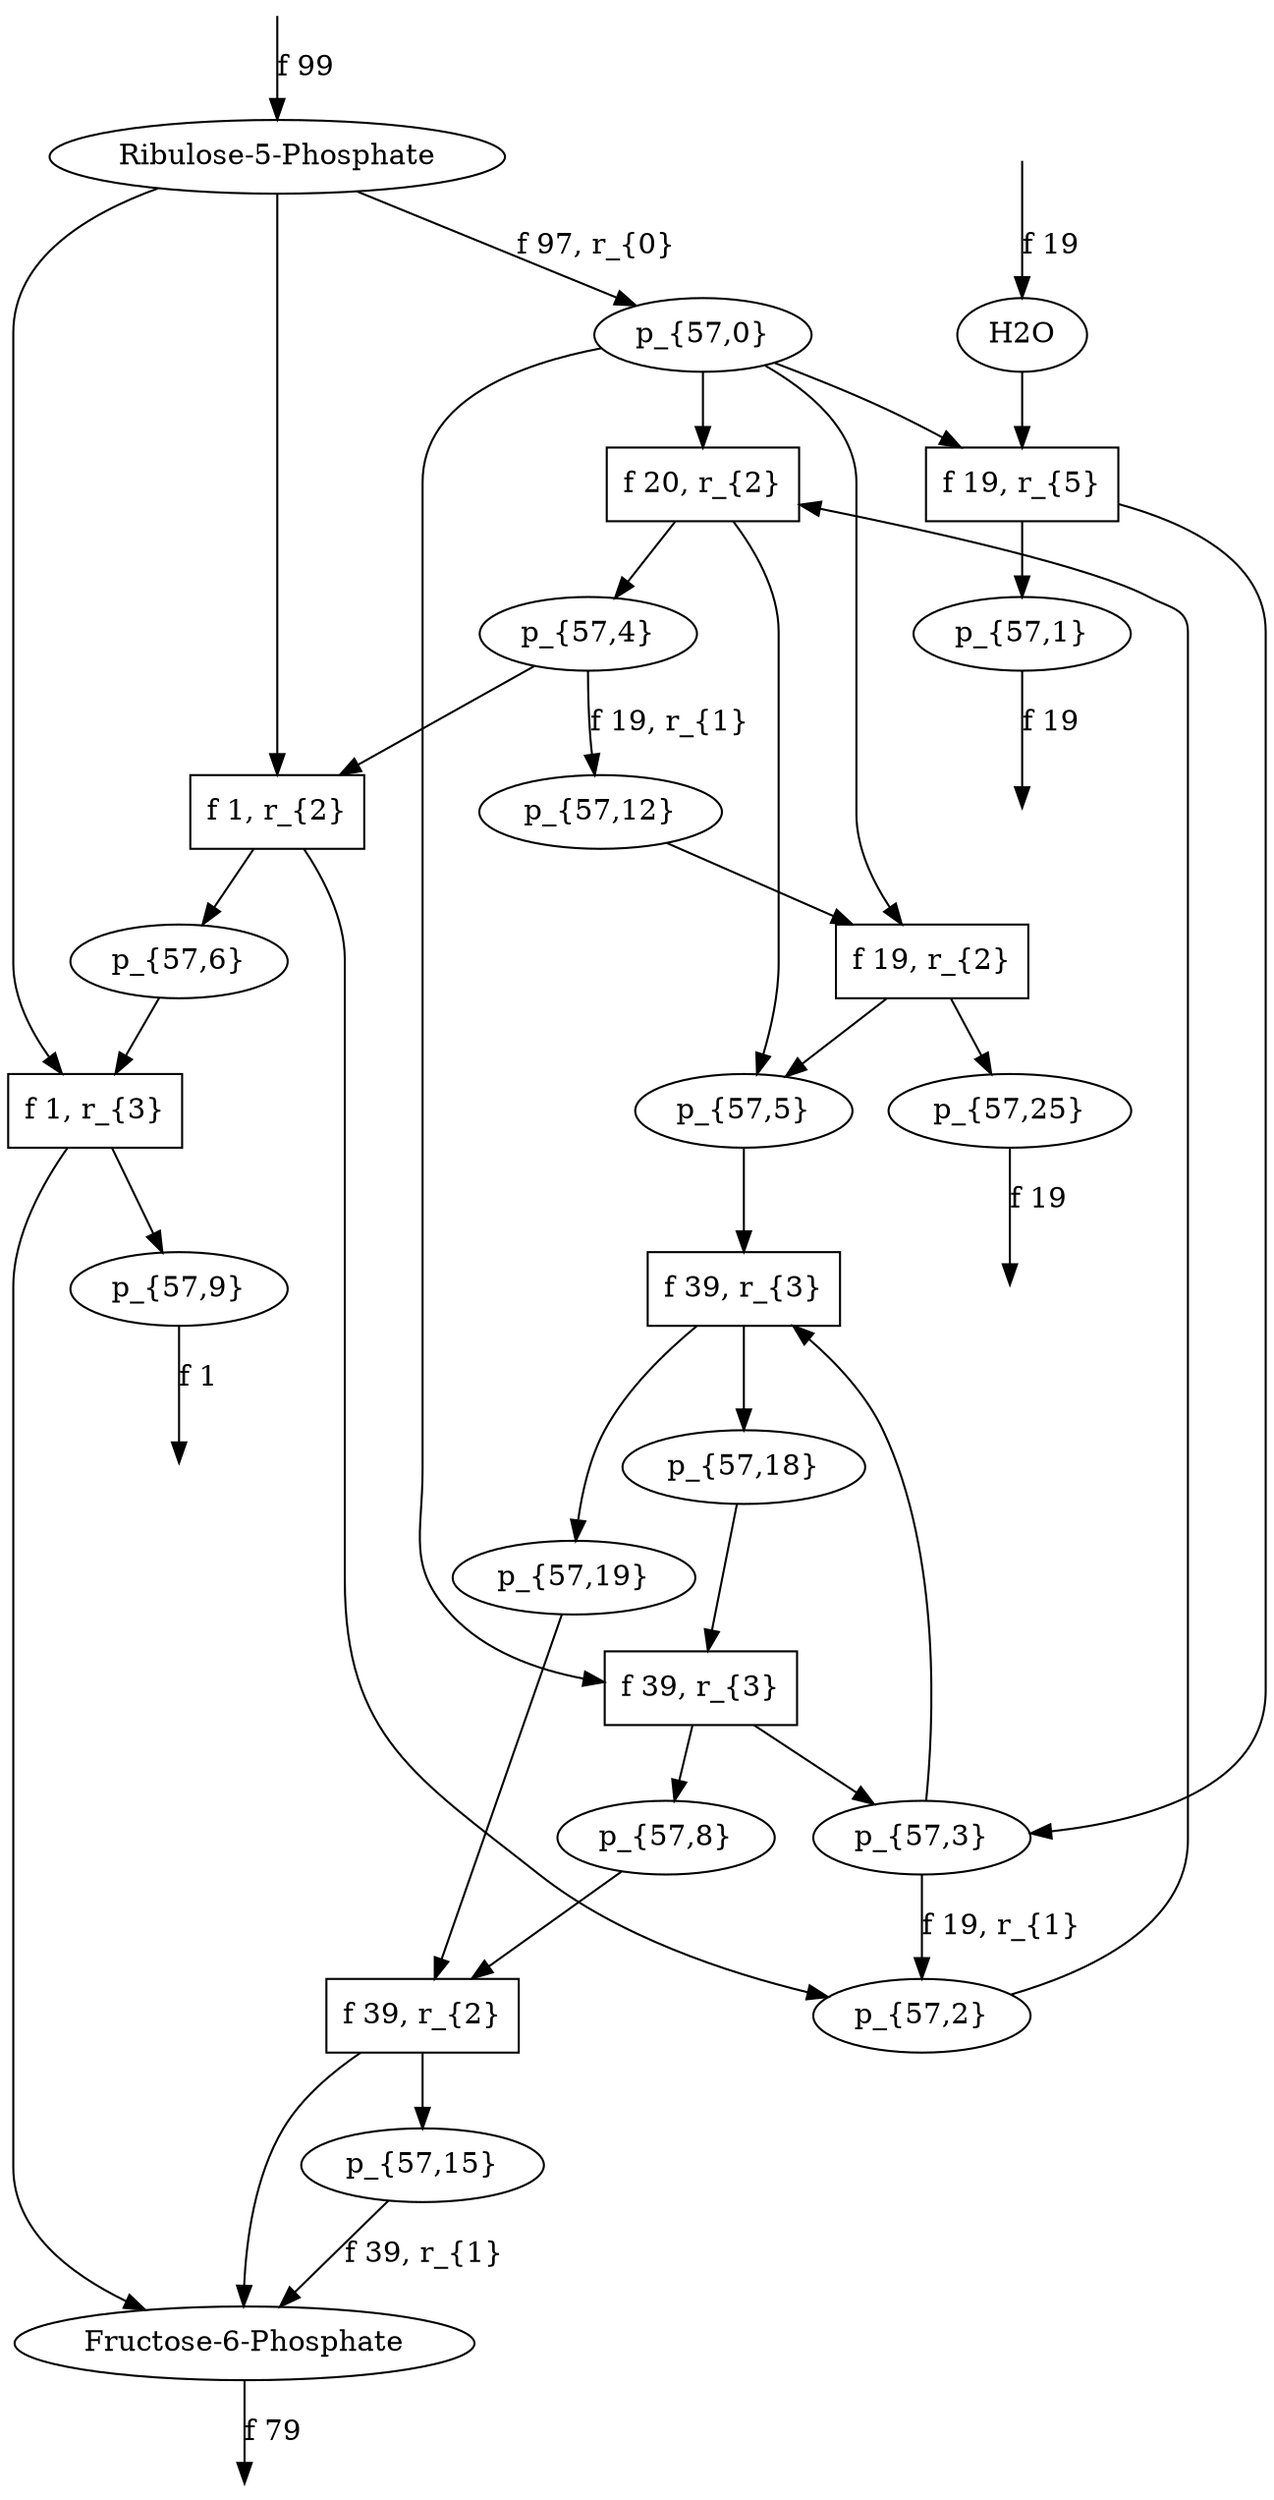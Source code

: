 digraph g {
// id = 0, graphName = Ribulose-5-Phosphate
"0-0" [ shape=ellipse label="Ribulose-5-Phosphate" image="out/004_g_0_11311100.svg" ];
// id = 1, graphName = H2O
"1-0" [ shape=ellipse label="H2O" image="out/052_g_1_11311100.svg" ];
// id = 2, graphName = p_{57,0}
"2-0" [ shape=ellipse label="p_{57,0}" image="out/096_g_3651_11311100.svg" ];
// id = 4, graphName = p_{57,1}
"4-0" [ shape=ellipse label="p_{57,1}" image="out/098_g_3653_11311100.svg" ];
// id = 5, graphName = p_{57,2}
"5-0" [ shape=ellipse label="p_{57,2}" image="out/100_g_3654_11311100.svg" ];
// id = 7, graphName = p_{57,3}
"7-0" [ shape=ellipse label="p_{57,3}" image="out/102_g_3657_11311100.svg" ];
// id = 10, graphName = p_{57,4}
"10-0" [ shape=ellipse label="p_{57,4}" image="out/104_g_3660_11311100.svg" ];
// id = 11, graphName = p_{57,5}
"11-0" [ shape=ellipse label="p_{57,5}" image="out/106_g_3661_11311100.svg" ];
// id = 13, graphName = p_{57,6}
"13-0" [ shape=ellipse label="p_{57,6}" image="out/108_g_3665_11311100.svg" ];
// id = 15, graphName = p_{57,7}
// id = 16, graphName = p_{57,8}
"16-0" [ shape=ellipse label="p_{57,8}" image="out/110_g_3669_11311100.svg" ];
// id = 18, graphName = p_{57,9}
"18-0" [ shape=ellipse label="p_{57,9}" image="out/112_g_3673_11311100.svg" ];
// id = 21, graphName = p_{57,10}
// id = 24, graphName = p_{57,11}
// id = 27, graphName = p_{57,12}
"27-0" [ shape=ellipse label="p_{57,12}" image="out/114_g_3687_11311100.svg" ];
// id = 29, graphName = p_{57,13}
// id = 31, graphName = p_{57,14}
// id = 33, graphName = p_{57,15}
"33-0" [ shape=ellipse label="p_{57,15}" image="out/116_g_3696_11311100.svg" ];
// id = 42, graphName = p_{57,16}
// id = 44, graphName = p_{57,17}
// id = 57, graphName = p_{57,18}
"57-0" [ shape=ellipse label="p_{57,18}" image="out/118_g_3767_11311100.svg" ];
// id = 58, graphName = p_{57,19}
"58-0" [ shape=ellipse label="p_{57,19}" image="out/120_g_3768_11311100.svg" ];
// id = 63, graphName = p_{57,20}
// id = 68, graphName = Fructose-6-Phosphate
"68-0" [ shape=ellipse label="Fructose-6-Phosphate" image="out/012_g_2_11311100.svg" ];
// id = 89, graphName = p_{57,21}
// id = 91, graphName = p_{57,22}
// id = 94, graphName = p_{57,23}
// id = 96, graphName = p_{57,24}
// id = 103, graphName = p_{57,25}
"103-0" [ shape=ellipse label="p_{57,25}" image="out/122_g_3994_11311100.svg" ];
// id = 12{ 'p_{57,0}' 'p_{57,2}' }, 'Transketolase', { 'p_{57,4}' 'p_{57,5}' }
"12-0" [ shape=box label="f 20, r_{2}" ];
// id = 20{ 'H2O' 'p_{57,0}' }, 'Phophohydrolase', { 'p_{57,1}' 'p_{57,3}' }
"20-0" [ shape=box label="f 19, r_{5}" ];
// id = 40{ 'Ribulose-5-Phosphate' 'p_{57,4}' }, 'Transketolase', { 'p_{57,2}' 'p_{57,6}' }
"40-0" [ shape=box label="f 1, r_{2}" ];
// id = 59{ 'p_{57,3}' 'p_{57,5}' }, 'Transaldolase', { 'p_{57,18}' 'p_{57,19}' }
"59-0" [ shape=box label="f 39, r_{3}" ];
// id = 75{ 'Ribulose-5-Phosphate' 'p_{57,6}' }, 'Transaldolase', { 'Fructose-6-Phosphate' 'p_{57,9}' }
"75-0" [ shape=box label="f 1, r_{3}" ];
// id = 106{ 'p_{57,0}' 'p_{57,12}' }, 'Transketolase', { 'p_{57,5}' 'p_{57,25}' }
"106-0" [ shape=box label="f 19, r_{2}" ];
// id = 154{ 'p_{57,8}' 'p_{57,19}' }, 'Transketolase', { 'Fructose-6-Phosphate' 'p_{57,15}' }
"154-0" [ shape=box label="f 39, r_{2}" ];
// id = 183{ 'p_{57,0}' 'p_{57,18}' }, 'Transaldolase', { 'p_{57,3}' 'p_{57,8}' }
"183-0" [ shape=box label="f 39, r_{3}" ];
// id = 3{ 'Ribulose-5-Phosphate' }, 'Aldose-Ketose <-', { 'p_{57,0}' }
"0-0" -> "2-0" [ label="f 97, r_{0}" ];
// id = 6{ 'Ribulose-5-Phosphate' 'H2O' }, 'Phophohydrolase', { 'p_{57,1}' 'p_{57,2}' }
// id = 8{ 'p_{57,2}' }, 'Aldose-Ketose <-', { 'p_{57,3}' }
// id = 9{ 'p_{57,0}' }, 'Aldose-Ketose ->', { 'Ribulose-5-Phosphate' }
// id = 12{ 'p_{57,0}' 'p_{57,2}' }, 'Transketolase', { 'p_{57,4}' 'p_{57,5}' }
"2-0" -> "12-0" [ ];
"5-0" -> "12-0" [ ];
"12-0" -> "10-0" [ ];
"12-0" -> "11-0" [ ];
// id = 14{ 'Ribulose-5-Phosphate' 'p_{57,0}' }, 'Transketolase', { 'p_{57,5}' 'p_{57,6}' }
// id = 17{ 'p_{57,0}' 'p_{57,2}' }, 'Transaldolase', { 'p_{57,7}' 'p_{57,8}' }
// id = 19{ 'Ribulose-5-Phosphate' 'p_{57,0}' }, 'Transaldolase', { 'p_{57,8}' 'p_{57,9}' }
// id = 20{ 'H2O' 'p_{57,0}' }, 'Phophohydrolase', { 'p_{57,1}' 'p_{57,3}' }
"1-0" -> "20-0" [ ];
"2-0" -> "20-0" [ ];
"20-0" -> "4-0" [ ];
"20-0" -> "7-0" [ ];
// id = 22{ 'p_{57,5}' }, 'Aldose-Ketose <-', { 'p_{57,10}' }
// id = 23{ 'p_{57,7}' }, 'Aldose-Ketose <-', { 'p_{57,7}' }
// id = 25{ 'p_{57,8}' }, 'Aldose-Ketose <-', { 'p_{57,11}' }
// id = 26{ 'p_{57,3}' }, 'Aldose-Ketose ->', { 'p_{57,2}' }
"7-0" -> "5-0" [ label="f 19, r_{1}" ];
// id = 28{ 'p_{57,4}' }, 'Aldose-Ketose ->', { 'p_{57,12}' }
"10-0" -> "27-0" [ label="f 19, r_{1}" ];
// id = 30{ 'p_{57,6}' }, 'Aldose-Ketose ->', { 'p_{57,13}' }
// id = 32{ 'p_{57,3}' 'p_{57,5}' }, 'Transketolase', { 'p_{57,0}' 'p_{57,14}' }
// id = 34{ 'p_{57,3}' 'p_{57,8}' }, 'Transketolase', { 'p_{57,14}' 'p_{57,15}' }
// id = 35{ 'p_{57,2}' 'p_{57,3}' }, 'Transketolase', { 'p_{57,4}' 'p_{57,14}' }
// id = 36{ 'Ribulose-5-Phosphate' 'p_{57,3}' }, 'Transketolase', { 'p_{57,6}' 'p_{57,14}' }
// id = 37{ 'p_{57,4}' 'p_{57,5}' }, 'Transketolase', { 'p_{57,0}' 'p_{57,2}' }
// id = 38{ 'p_{57,4}' 'p_{57,8}' }, 'Transketolase', { 'p_{57,2}' 'p_{57,15}' }
// id = 39{ 'p_{57,2}' 'p_{57,4}' }, 'Transketolase', { 'p_{57,2}' 'p_{57,4}' }
// id = 40{ 'Ribulose-5-Phosphate' 'p_{57,4}' }, 'Transketolase', { 'p_{57,2}' 'p_{57,6}' }
"0-0" -> "40-0" [ ];
"10-0" -> "40-0" [ ];
"40-0" -> "5-0" [ ];
"40-0" -> "13-0" [ ];
// id = 41{ 'p_{57,5}' 'p_{57,6}' }, 'Transketolase', { 'Ribulose-5-Phosphate' 'p_{57,0}' }
// id = 43{ 'p_{57,5}' 'p_{57,7}' }, 'Transketolase', { 'p_{57,0}' 'p_{57,16}' }
// id = 45{ 'p_{57,5}' 'p_{57,9}' }, 'Transketolase', { 'p_{57,0}' 'p_{57,17}' }
// id = 46{ 'p_{57,0}' 'p_{57,5}' }, 'Transketolase', { 'p_{57,0}' 'p_{57,5}' }
// id = 47{ 'p_{57,6}' 'p_{57,8}' }, 'Transketolase', { 'Ribulose-5-Phosphate' 'p_{57,15}' }
// id = 48{ 'p_{57,2}' 'p_{57,6}' }, 'Transketolase', { 'Ribulose-5-Phosphate' 'p_{57,4}' }
// id = 49{ 'Ribulose-5-Phosphate' 'p_{57,6}' }, 'Transketolase', { 'Ribulose-5-Phosphate' 'p_{57,6}' }
// id = 50{ 'p_{57,7}' 'p_{57,8}' }, 'Transketolase', { 'p_{57,15}' 'p_{57,16}' }
// id = 51{ 'p_{57,2}' 'p_{57,7}' }, 'Transketolase', { 'p_{57,4}' 'p_{57,16}' }
// id = 52{ 'Ribulose-5-Phosphate' 'p_{57,7}' }, 'Transketolase', { 'p_{57,6}' 'p_{57,16}' }
// id = 53{ 'p_{57,8}' 'p_{57,9}' }, 'Transketolase', { 'p_{57,15}' 'p_{57,17}' }
// id = 54{ 'p_{57,0}' 'p_{57,8}' }, 'Transketolase', { 'p_{57,5}' 'p_{57,15}' }
// id = 55{ 'p_{57,2}' 'p_{57,9}' }, 'Transketolase', { 'p_{57,4}' 'p_{57,17}' }
// id = 56{ 'Ribulose-5-Phosphate' 'p_{57,9}' }, 'Transketolase', { 'p_{57,6}' 'p_{57,17}' }
// id = 59{ 'p_{57,3}' 'p_{57,5}' }, 'Transaldolase', { 'p_{57,18}' 'p_{57,19}' }
"7-0" -> "59-0" [ ];
"11-0" -> "59-0" [ ];
"59-0" -> "57-0" [ ];
"59-0" -> "58-0" [ ];
// id = 60{ 'p_{57,3}' 'p_{57,8}' }, 'Transaldolase', { 'p_{57,0}' 'p_{57,18}' }
// id = 61{ 'p_{57,2}' 'p_{57,3}' }, 'Transaldolase', { 'p_{57,7}' 'p_{57,18}' }
// id = 62{ 'Ribulose-5-Phosphate' 'p_{57,3}' }, 'Transaldolase', { 'p_{57,9}' 'p_{57,18}' }
// id = 64{ 'p_{57,4}' 'p_{57,5}' }, 'Transaldolase', { 'p_{57,19}' 'p_{57,20}' }
// id = 65{ 'p_{57,4}' 'p_{57,8}' }, 'Transaldolase', { 'p_{57,0}' 'p_{57,20}' }
// id = 66{ 'p_{57,2}' 'p_{57,4}' }, 'Transaldolase', { 'p_{57,7}' 'p_{57,20}' }
// id = 67{ 'Ribulose-5-Phosphate' 'p_{57,4}' }, 'Transaldolase', { 'p_{57,9}' 'p_{57,20}' }
// id = 69{ 'p_{57,5}' 'p_{57,6}' }, 'Transaldolase', { 'Fructose-6-Phosphate' 'p_{57,19}' }
// id = 70{ 'p_{57,5}' 'p_{57,7}' }, 'Transaldolase', { 'p_{57,2}' 'p_{57,19}' }
// id = 71{ 'p_{57,5}' 'p_{57,9}' }, 'Transaldolase', { 'Ribulose-5-Phosphate' 'p_{57,19}' }
// id = 72{ 'p_{57,0}' 'p_{57,5}' }, 'Transaldolase', { 'p_{57,8}' 'p_{57,19}' }
// id = 73{ 'p_{57,6}' 'p_{57,8}' }, 'Transaldolase', { 'Fructose-6-Phosphate' 'p_{57,0}' }
// id = 74{ 'p_{57,2}' 'p_{57,6}' }, 'Transaldolase', { 'Fructose-6-Phosphate' 'p_{57,7}' }
// id = 75{ 'Ribulose-5-Phosphate' 'p_{57,6}' }, 'Transaldolase', { 'Fructose-6-Phosphate' 'p_{57,9}' }
"0-0" -> "75-0" [ ];
"13-0" -> "75-0" [ ];
"75-0" -> "18-0" [ ];
"75-0" -> "68-0" [ ];
// id = 76{ 'p_{57,7}' 'p_{57,8}' }, 'Transaldolase', { 'p_{57,0}' 'p_{57,2}' }
// id = 77{ 'p_{57,2}' 'p_{57,7}' }, 'Transaldolase', { 'p_{57,2}' 'p_{57,7}' }
// id = 78{ 'Ribulose-5-Phosphate' 'p_{57,7}' }, 'Transaldolase', { 'p_{57,2}' 'p_{57,9}' }
// id = 79{ 'p_{57,8}' 'p_{57,9}' }, 'Transaldolase', { 'Ribulose-5-Phosphate' 'p_{57,0}' }
// id = 80{ 'p_{57,0}' 'p_{57,8}' }, 'Transaldolase', { 'p_{57,0}' 'p_{57,8}' }
// id = 81{ 'p_{57,2}' 'p_{57,9}' }, 'Transaldolase', { 'Ribulose-5-Phosphate' 'p_{57,7}' }
// id = 82{ 'Ribulose-5-Phosphate' 'p_{57,9}' }, 'Transaldolase', { 'Ribulose-5-Phosphate' 'p_{57,9}' }
// id = 83{ 'H2O' 'p_{57,5}' }, 'Phophohydrolase', { 'p_{57,1}' 'p_{57,14}' }
// id = 84{ 'H2O' 'p_{57,6}' }, 'Phophohydrolase', { 'p_{57,1}' 'p_{57,4}' }
// id = 85{ 'H2O' 'p_{57,8}' }, 'Phophohydrolase', { 'p_{57,1}' 'p_{57,18}' }
// id = 86{ 'H2O' 'p_{57,9}' }, 'Phophohydrolase', { 'p_{57,1}' 'p_{57,7}' }
// id = 87{ 'p_{57,12}' }, 'Aldose-Ketose <-', { 'p_{57,4}' }
// id = 88{ 'p_{57,13}' }, 'Aldose-Ketose <-', { 'p_{57,6}' }
// id = 90{ 'p_{57,14}' }, 'Aldose-Ketose <-', { 'p_{57,21}' }
// id = 92{ 'p_{57,16}' }, 'Aldose-Ketose <-', { 'p_{57,22}' }
// id = 93{ 'p_{57,17}' }, 'Aldose-Ketose <-', { 'p_{57,19}' }
// id = 95{ 'p_{57,18}' }, 'Aldose-Ketose <-', { 'p_{57,23}' }
// id = 97{ 'p_{57,20}' }, 'Aldose-Ketose <-', { 'p_{57,24}' }
// id = 98{ 'Fructose-6-Phosphate' }, 'Aldose-Ketose <-', { 'p_{57,15}' }
// id = 99{ 'p_{57,10}' }, 'Aldose-Ketose ->', { 'p_{57,5}' }
// id = 100{ 'p_{57,11}' }, 'Aldose-Ketose ->', { 'p_{57,8}' }
// id = 101{ 'p_{57,15}' }, 'Aldose-Ketose ->', { 'Fructose-6-Phosphate' }
"33-0" -> "68-0" [ label="f 39, r_{1}" ];
// id = 102{ 'p_{57,19}' }, 'Aldose-Ketose ->', { 'p_{57,17}' }
// id = 104{ 'p_{57,12}' 'p_{57,15}' }, 'Transketolase', { 'p_{57,8}' 'p_{57,25}' }
// id = 105{ 'p_{57,12}' 'p_{57,19}' }, 'Transketolase', { 'Fructose-6-Phosphate' 'p_{57,25}' }
// id = 106{ 'p_{57,0}' 'p_{57,12}' }, 'Transketolase', { 'p_{57,5}' 'p_{57,25}' }
"2-0" -> "106-0" [ ];
"27-0" -> "106-0" [ ];
"106-0" -> "11-0" [ ];
"106-0" -> "103-0" [ ];
// id = 107{ 'p_{57,3}' 'p_{57,12}' }, 'Transketolase', { 'p_{57,14}' 'p_{57,25}' }
// id = 108{ 'p_{57,4}' 'p_{57,12}' }, 'Transketolase', { 'p_{57,2}' 'p_{57,25}' }
// id = 109{ 'p_{57,6}' 'p_{57,12}' }, 'Transketolase', { 'Ribulose-5-Phosphate' 'p_{57,25}' }
// id = 110{ 'p_{57,7}' 'p_{57,12}' }, 'Transketolase', { 'p_{57,16}' 'p_{57,25}' }
// id = 111{ 'p_{57,9}' 'p_{57,12}' }, 'Transketolase', { 'p_{57,17}' 'p_{57,25}' }
// id = 112{ 'p_{57,14}' 'p_{57,15}' }, 'Transketolase', { 'p_{57,3}' 'p_{57,8}' }
// id = 113{ 'p_{57,14}' 'p_{57,19}' }, 'Transketolase', { 'Fructose-6-Phosphate' 'p_{57,3}' }
// id = 114{ 'p_{57,0}' 'p_{57,14}' }, 'Transketolase', { 'p_{57,3}' 'p_{57,5}' }
// id = 115{ 'p_{57,3}' 'p_{57,14}' }, 'Transketolase', { 'p_{57,3}' 'p_{57,14}' }
// id = 116{ 'p_{57,4}' 'p_{57,14}' }, 'Transketolase', { 'p_{57,2}' 'p_{57,3}' }
// id = 117{ 'p_{57,6}' 'p_{57,14}' }, 'Transketolase', { 'Ribulose-5-Phosphate' 'p_{57,3}' }
// id = 118{ 'p_{57,7}' 'p_{57,14}' }, 'Transketolase', { 'p_{57,3}' 'p_{57,16}' }
// id = 119{ 'p_{57,9}' 'p_{57,14}' }, 'Transketolase', { 'p_{57,3}' 'p_{57,17}' }
// id = 120{ 'p_{57,15}' 'p_{57,16}' }, 'Transketolase', { 'p_{57,7}' 'p_{57,8}' }
// id = 121{ 'p_{57,15}' 'p_{57,17}' }, 'Transketolase', { 'p_{57,8}' 'p_{57,9}' }
// id = 122{ 'p_{57,15}' 'p_{57,18}' }, 'Transketolase', { 'p_{57,8}' 'p_{57,24}' }
// id = 123{ 'p_{57,15}' 'p_{57,20}' }, 'Transketolase', { 'p_{57,8}' 'p_{57,22}' }
// id = 124{ 'Fructose-6-Phosphate' 'p_{57,15}' }, 'Transketolase', { 'p_{57,8}' 'p_{57,19}' }
// id = 125{ 'p_{57,2}' 'p_{57,15}' }, 'Transketolase', { 'p_{57,4}' 'p_{57,8}' }
// id = 126{ 'p_{57,5}' 'p_{57,15}' }, 'Transketolase', { 'p_{57,0}' 'p_{57,8}' }
// id = 127{ 'p_{57,8}' 'p_{57,15}' }, 'Transketolase', { 'p_{57,8}' 'p_{57,15}' }
// id = 128{ 'Ribulose-5-Phosphate' 'p_{57,15}' }, 'Transketolase', { 'p_{57,6}' 'p_{57,8}' }
// id = 129{ 'p_{57,16}' 'p_{57,19}' }, 'Transketolase', { 'Fructose-6-Phosphate' 'p_{57,7}' }
// id = 130{ 'p_{57,0}' 'p_{57,16}' }, 'Transketolase', { 'p_{57,5}' 'p_{57,7}' }
// id = 131{ 'p_{57,3}' 'p_{57,16}' }, 'Transketolase', { 'p_{57,7}' 'p_{57,14}' }
// id = 132{ 'p_{57,4}' 'p_{57,16}' }, 'Transketolase', { 'p_{57,2}' 'p_{57,7}' }
// id = 133{ 'p_{57,6}' 'p_{57,16}' }, 'Transketolase', { 'Ribulose-5-Phosphate' 'p_{57,7}' }
// id = 134{ 'p_{57,7}' 'p_{57,16}' }, 'Transketolase', { 'p_{57,7}' 'p_{57,16}' }
// id = 135{ 'p_{57,9}' 'p_{57,16}' }, 'Transketolase', { 'p_{57,7}' 'p_{57,17}' }
// id = 136{ 'p_{57,17}' 'p_{57,19}' }, 'Transketolase', { 'Fructose-6-Phosphate' 'p_{57,9}' }
// id = 137{ 'p_{57,0}' 'p_{57,17}' }, 'Transketolase', { 'p_{57,5}' 'p_{57,9}' }
// id = 138{ 'p_{57,3}' 'p_{57,17}' }, 'Transketolase', { 'p_{57,9}' 'p_{57,14}' }
// id = 139{ 'p_{57,4}' 'p_{57,17}' }, 'Transketolase', { 'p_{57,2}' 'p_{57,9}' }
// id = 140{ 'p_{57,6}' 'p_{57,17}' }, 'Transketolase', { 'Ribulose-5-Phosphate' 'p_{57,9}' }
// id = 141{ 'p_{57,7}' 'p_{57,17}' }, 'Transketolase', { 'p_{57,9}' 'p_{57,16}' }
// id = 142{ 'p_{57,9}' 'p_{57,17}' }, 'Transketolase', { 'p_{57,9}' 'p_{57,17}' }
// id = 143{ 'p_{57,18}' 'p_{57,19}' }, 'Transketolase', { 'Fructose-6-Phosphate' 'p_{57,24}' }
// id = 144{ 'p_{57,0}' 'p_{57,18}' }, 'Transketolase', { 'p_{57,5}' 'p_{57,24}' }
// id = 145{ 'p_{57,3}' 'p_{57,18}' }, 'Transketolase', { 'p_{57,14}' 'p_{57,24}' }
// id = 146{ 'p_{57,4}' 'p_{57,18}' }, 'Transketolase', { 'p_{57,2}' 'p_{57,24}' }
// id = 147{ 'p_{57,6}' 'p_{57,18}' }, 'Transketolase', { 'Ribulose-5-Phosphate' 'p_{57,24}' }
// id = 148{ 'p_{57,7}' 'p_{57,18}' }, 'Transketolase', { 'p_{57,16}' 'p_{57,24}' }
// id = 149{ 'p_{57,9}' 'p_{57,18}' }, 'Transketolase', { 'p_{57,17}' 'p_{57,24}' }
// id = 150{ 'p_{57,19}' 'p_{57,20}' }, 'Transketolase', { 'Fructose-6-Phosphate' 'p_{57,22}' }
// id = 151{ 'Fructose-6-Phosphate' 'p_{57,19}' }, 'Transketolase', { 'Fructose-6-Phosphate' 'p_{57,19}' }
// id = 152{ 'p_{57,2}' 'p_{57,19}' }, 'Transketolase', { 'Fructose-6-Phosphate' 'p_{57,4}' }
// id = 153{ 'p_{57,5}' 'p_{57,19}' }, 'Transketolase', { 'Fructose-6-Phosphate' 'p_{57,0}' }
// id = 154{ 'p_{57,8}' 'p_{57,19}' }, 'Transketolase', { 'Fructose-6-Phosphate' 'p_{57,15}' }
"16-0" -> "154-0" [ ];
"58-0" -> "154-0" [ ];
"154-0" -> "33-0" [ ];
"154-0" -> "68-0" [ ];
// id = 155{ 'Ribulose-5-Phosphate' 'p_{57,19}' }, 'Transketolase', { 'Fructose-6-Phosphate' 'p_{57,6}' }
// id = 156{ 'p_{57,0}' 'p_{57,20}' }, 'Transketolase', { 'p_{57,5}' 'p_{57,22}' }
// id = 157{ 'p_{57,3}' 'p_{57,20}' }, 'Transketolase', { 'p_{57,14}' 'p_{57,22}' }
// id = 158{ 'p_{57,4}' 'p_{57,20}' }, 'Transketolase', { 'p_{57,2}' 'p_{57,22}' }
// id = 159{ 'p_{57,6}' 'p_{57,20}' }, 'Transketolase', { 'Ribulose-5-Phosphate' 'p_{57,22}' }
// id = 160{ 'p_{57,7}' 'p_{57,20}' }, 'Transketolase', { 'p_{57,16}' 'p_{57,22}' }
// id = 161{ 'p_{57,9}' 'p_{57,20}' }, 'Transketolase', { 'p_{57,17}' 'p_{57,22}' }
// id = 162{ 'Fructose-6-Phosphate' 'p_{57,0}' }, 'Transketolase', { 'p_{57,5}' 'p_{57,19}' }
// id = 163{ 'Fructose-6-Phosphate' 'p_{57,3}' }, 'Transketolase', { 'p_{57,14}' 'p_{57,19}' }
// id = 164{ 'Fructose-6-Phosphate' 'p_{57,4}' }, 'Transketolase', { 'p_{57,2}' 'p_{57,19}' }
// id = 165{ 'Fructose-6-Phosphate' 'p_{57,6}' }, 'Transketolase', { 'Ribulose-5-Phosphate' 'p_{57,19}' }
// id = 166{ 'Fructose-6-Phosphate' 'p_{57,7}' }, 'Transketolase', { 'p_{57,16}' 'p_{57,19}' }
// id = 167{ 'Fructose-6-Phosphate' 'p_{57,9}' }, 'Transketolase', { 'p_{57,17}' 'p_{57,19}' }
// id = 168{ 'p_{57,14}' 'p_{57,19}' }, 'Transaldolase', { 'p_{57,5}' 'p_{57,22}' }
// id = 169{ 'p_{57,0}' 'p_{57,14}' }, 'Transaldolase', { 'p_{57,8}' 'p_{57,22}' }
// id = 170{ 'p_{57,3}' 'p_{57,14}' }, 'Transaldolase', { 'p_{57,18}' 'p_{57,22}' }
// id = 171{ 'p_{57,4}' 'p_{57,14}' }, 'Transaldolase', { 'p_{57,20}' 'p_{57,22}' }
// id = 172{ 'p_{57,6}' 'p_{57,14}' }, 'Transaldolase', { 'Fructose-6-Phosphate' 'p_{57,22}' }
// id = 173{ 'p_{57,7}' 'p_{57,14}' }, 'Transaldolase', { 'p_{57,2}' 'p_{57,22}' }
// id = 174{ 'p_{57,9}' 'p_{57,14}' }, 'Transaldolase', { 'Ribulose-5-Phosphate' 'p_{57,22}' }
// id = 175{ 'p_{57,16}' 'p_{57,19}' }, 'Transaldolase', { 'p_{57,5}' 'p_{57,25}' }
// id = 176{ 'p_{57,0}' 'p_{57,16}' }, 'Transaldolase', { 'p_{57,8}' 'p_{57,25}' }
// id = 177{ 'p_{57,3}' 'p_{57,16}' }, 'Transaldolase', { 'p_{57,18}' 'p_{57,25}' }
// id = 178{ 'p_{57,4}' 'p_{57,16}' }, 'Transaldolase', { 'p_{57,20}' 'p_{57,25}' }
// id = 179{ 'p_{57,6}' 'p_{57,16}' }, 'Transaldolase', { 'Fructose-6-Phosphate' 'p_{57,25}' }
// id = 180{ 'p_{57,7}' 'p_{57,16}' }, 'Transaldolase', { 'p_{57,2}' 'p_{57,25}' }
// id = 181{ 'p_{57,9}' 'p_{57,16}' }, 'Transaldolase', { 'Ribulose-5-Phosphate' 'p_{57,25}' }
// id = 182{ 'p_{57,18}' 'p_{57,19}' }, 'Transaldolase', { 'p_{57,3}' 'p_{57,5}' }
// id = 183{ 'p_{57,0}' 'p_{57,18}' }, 'Transaldolase', { 'p_{57,3}' 'p_{57,8}' }
"2-0" -> "183-0" [ ];
"57-0" -> "183-0" [ ];
"183-0" -> "7-0" [ ];
"183-0" -> "16-0" [ ];
// id = 184{ 'p_{57,3}' 'p_{57,18}' }, 'Transaldolase', { 'p_{57,3}' 'p_{57,18}' }
// id = 185{ 'p_{57,4}' 'p_{57,18}' }, 'Transaldolase', { 'p_{57,3}' 'p_{57,20}' }
// id = 186{ 'p_{57,6}' 'p_{57,18}' }, 'Transaldolase', { 'Fructose-6-Phosphate' 'p_{57,3}' }
// id = 187{ 'p_{57,7}' 'p_{57,18}' }, 'Transaldolase', { 'p_{57,2}' 'p_{57,3}' }
// id = 188{ 'p_{57,9}' 'p_{57,18}' }, 'Transaldolase', { 'Ribulose-5-Phosphate' 'p_{57,3}' }
// id = 189{ 'p_{57,19}' 'p_{57,20}' }, 'Transaldolase', { 'p_{57,4}' 'p_{57,5}' }
// id = 190{ 'Fructose-6-Phosphate' 'p_{57,19}' }, 'Transaldolase', { 'p_{57,5}' 'p_{57,6}' }
// id = 191{ 'p_{57,2}' 'p_{57,19}' }, 'Transaldolase', { 'p_{57,5}' 'p_{57,7}' }
// id = 192{ 'p_{57,5}' 'p_{57,19}' }, 'Transaldolase', { 'p_{57,5}' 'p_{57,19}' }
// id = 193{ 'p_{57,8}' 'p_{57,19}' }, 'Transaldolase', { 'p_{57,0}' 'p_{57,5}' }
// id = 194{ 'Ribulose-5-Phosphate' 'p_{57,19}' }, 'Transaldolase', { 'p_{57,5}' 'p_{57,9}' }
// id = 195{ 'p_{57,0}' 'p_{57,20}' }, 'Transaldolase', { 'p_{57,4}' 'p_{57,8}' }
// id = 196{ 'p_{57,3}' 'p_{57,20}' }, 'Transaldolase', { 'p_{57,4}' 'p_{57,18}' }
// id = 197{ 'p_{57,4}' 'p_{57,20}' }, 'Transaldolase', { 'p_{57,4}' 'p_{57,20}' }
// id = 198{ 'p_{57,6}' 'p_{57,20}' }, 'Transaldolase', { 'Fructose-6-Phosphate' 'p_{57,4}' }
// id = 199{ 'p_{57,7}' 'p_{57,20}' }, 'Transaldolase', { 'p_{57,2}' 'p_{57,4}' }
// id = 200{ 'p_{57,9}' 'p_{57,20}' }, 'Transaldolase', { 'Ribulose-5-Phosphate' 'p_{57,4}' }
// id = 201{ 'Fructose-6-Phosphate' 'p_{57,0}' }, 'Transaldolase', { 'p_{57,6}' 'p_{57,8}' }
// id = 202{ 'Fructose-6-Phosphate' 'p_{57,3}' }, 'Transaldolase', { 'p_{57,6}' 'p_{57,18}' }
// id = 203{ 'Fructose-6-Phosphate' 'p_{57,4}' }, 'Transaldolase', { 'p_{57,6}' 'p_{57,20}' }
// id = 204{ 'Fructose-6-Phosphate' 'p_{57,6}' }, 'Transaldolase', { 'Fructose-6-Phosphate' 'p_{57,6}' }
// id = 205{ 'Fructose-6-Phosphate' 'p_{57,7}' }, 'Transaldolase', { 'p_{57,2}' 'p_{57,6}' }
// id = 206{ 'Fructose-6-Phosphate' 'p_{57,9}' }, 'Transaldolase', { 'Ribulose-5-Phosphate' 'p_{57,6}' }
// id = 207{ 'H2O' 'p_{57,10}' }, 'Phophohydrolase', { 'p_{57,1}' 'p_{57,21}' }
// id = 208{ 'H2O' 'p_{57,11}' }, 'Phophohydrolase', { 'p_{57,1}' 'p_{57,23}' }
// id = 209{ 'H2O' 'p_{57,13}' }, 'Phophohydrolase', { 'p_{57,1}' 'p_{57,12}' }
// id = 210{ 'H2O' 'p_{57,15}' }, 'Phophohydrolase', { 'p_{57,1}' 'p_{57,24}' }
// id = 211{ 'H2O' 'p_{57,17}' }, 'Phophohydrolase', { 'p_{57,1}' 'p_{57,16}' }
// id = 212{ 'H2O' 'p_{57,19}' }, 'Phophohydrolase', { 'p_{57,1}' 'p_{57,22}' }
// id = 213{ 'H2O' 'Fructose-6-Phosphate' }, 'Phophohydrolase', { 'p_{57,1}' 'p_{57,20}' }
// id = 214{ 'p_{57,21}' }, 'Aldose-Ketose ->', { 'p_{57,14}' }
// id = 215{ 'p_{57,22}' }, 'Aldose-Ketose ->', { 'p_{57,16}' }
// id = 216{ 'p_{57,23}' }, 'Aldose-Ketose ->', { 'p_{57,18}' }
// id = 217{ 'p_{57,24}' }, 'Aldose-Ketose ->', { 'p_{57,20}' }
// id = 218{ 'p_{57,5}' 'p_{57,22}' }, 'Transketolase', { 'p_{57,0}' 'p_{57,20}' }
// id = 219{ 'p_{57,8}' 'p_{57,22}' }, 'Transketolase', { 'p_{57,15}' 'p_{57,20}' }
// id = 220{ 'p_{57,12}' 'p_{57,22}' }, 'Transketolase', { 'p_{57,20}' 'p_{57,25}' }
// id = 221{ 'p_{57,14}' 'p_{57,22}' }, 'Transketolase', { 'p_{57,3}' 'p_{57,20}' }
// id = 222{ 'p_{57,16}' 'p_{57,22}' }, 'Transketolase', { 'p_{57,7}' 'p_{57,20}' }
// id = 223{ 'p_{57,17}' 'p_{57,22}' }, 'Transketolase', { 'p_{57,9}' 'p_{57,20}' }
// id = 224{ 'p_{57,18}' 'p_{57,22}' }, 'Transketolase', { 'p_{57,20}' 'p_{57,24}' }
// id = 225{ 'p_{57,20}' 'p_{57,22}' }, 'Transketolase', { 'p_{57,20}' 'p_{57,22}' }
// id = 226{ 'p_{57,2}' 'p_{57,22}' }, 'Transketolase', { 'p_{57,4}' 'p_{57,20}' }
// id = 227{ 'Fructose-6-Phosphate' 'p_{57,22}' }, 'Transketolase', { 'p_{57,19}' 'p_{57,20}' }
// id = 228{ 'Ribulose-5-Phosphate' 'p_{57,22}' }, 'Transketolase', { 'p_{57,6}' 'p_{57,20}' }
// id = 229{ 'p_{57,5}' 'p_{57,24}' }, 'Transketolase', { 'p_{57,0}' 'p_{57,18}' }
// id = 230{ 'p_{57,8}' 'p_{57,24}' }, 'Transketolase', { 'p_{57,15}' 'p_{57,18}' }
// id = 231{ 'p_{57,12}' 'p_{57,24}' }, 'Transketolase', { 'p_{57,18}' 'p_{57,25}' }
// id = 232{ 'p_{57,14}' 'p_{57,24}' }, 'Transketolase', { 'p_{57,3}' 'p_{57,18}' }
// id = 233{ 'p_{57,16}' 'p_{57,24}' }, 'Transketolase', { 'p_{57,7}' 'p_{57,18}' }
// id = 234{ 'p_{57,17}' 'p_{57,24}' }, 'Transketolase', { 'p_{57,9}' 'p_{57,18}' }
// id = 235{ 'p_{57,18}' 'p_{57,24}' }, 'Transketolase', { 'p_{57,18}' 'p_{57,24}' }
// id = 236{ 'p_{57,20}' 'p_{57,24}' }, 'Transketolase', { 'p_{57,18}' 'p_{57,22}' }
// id = 237{ 'p_{57,2}' 'p_{57,24}' }, 'Transketolase', { 'p_{57,4}' 'p_{57,18}' }
// id = 238{ 'Fructose-6-Phosphate' 'p_{57,24}' }, 'Transketolase', { 'p_{57,18}' 'p_{57,19}' }
// id = 239{ 'Ribulose-5-Phosphate' 'p_{57,24}' }, 'Transketolase', { 'p_{57,6}' 'p_{57,18}' }
// id = 240{ 'p_{57,5}' 'p_{57,25}' }, 'Transketolase', { 'p_{57,0}' 'p_{57,12}' }
// id = 241{ 'p_{57,8}' 'p_{57,25}' }, 'Transketolase', { 'p_{57,12}' 'p_{57,15}' }
// id = 242{ 'p_{57,12}' 'p_{57,25}' }, 'Transketolase', { 'p_{57,12}' 'p_{57,25}' }
// id = 243{ 'p_{57,14}' 'p_{57,25}' }, 'Transketolase', { 'p_{57,3}' 'p_{57,12}' }
// id = 244{ 'p_{57,16}' 'p_{57,25}' }, 'Transketolase', { 'p_{57,7}' 'p_{57,12}' }
// id = 245{ 'p_{57,17}' 'p_{57,25}' }, 'Transketolase', { 'p_{57,9}' 'p_{57,12}' }
// id = 246{ 'p_{57,18}' 'p_{57,25}' }, 'Transketolase', { 'p_{57,12}' 'p_{57,24}' }
// id = 247{ 'p_{57,20}' 'p_{57,25}' }, 'Transketolase', { 'p_{57,12}' 'p_{57,22}' }
// id = 248{ 'p_{57,2}' 'p_{57,25}' }, 'Transketolase', { 'p_{57,4}' 'p_{57,12}' }
// id = 249{ 'Fructose-6-Phosphate' 'p_{57,25}' }, 'Transketolase', { 'p_{57,12}' 'p_{57,19}' }
// id = 250{ 'Ribulose-5-Phosphate' 'p_{57,25}' }, 'Transketolase', { 'p_{57,6}' 'p_{57,12}' }
// id = 251{ 'p_{57,5}' 'p_{57,22}' }, 'Transaldolase', { 'p_{57,14}' 'p_{57,19}' }
// id = 252{ 'p_{57,8}' 'p_{57,22}' }, 'Transaldolase', { 'p_{57,0}' 'p_{57,14}' }
// id = 253{ 'p_{57,14}' 'p_{57,22}' }, 'Transaldolase', { 'p_{57,14}' 'p_{57,22}' }
// id = 254{ 'p_{57,16}' 'p_{57,22}' }, 'Transaldolase', { 'p_{57,14}' 'p_{57,25}' }
// id = 255{ 'p_{57,18}' 'p_{57,22}' }, 'Transaldolase', { 'p_{57,3}' 'p_{57,14}' }
// id = 256{ 'p_{57,20}' 'p_{57,22}' }, 'Transaldolase', { 'p_{57,4}' 'p_{57,14}' }
// id = 257{ 'p_{57,2}' 'p_{57,22}' }, 'Transaldolase', { 'p_{57,7}' 'p_{57,14}' }
// id = 258{ 'Fructose-6-Phosphate' 'p_{57,22}' }, 'Transaldolase', { 'p_{57,6}' 'p_{57,14}' }
// id = 259{ 'Ribulose-5-Phosphate' 'p_{57,22}' }, 'Transaldolase', { 'p_{57,9}' 'p_{57,14}' }
// id = 260{ 'p_{57,5}' 'p_{57,25}' }, 'Transaldolase', { 'p_{57,16}' 'p_{57,19}' }
// id = 261{ 'p_{57,8}' 'p_{57,25}' }, 'Transaldolase', { 'p_{57,0}' 'p_{57,16}' }
// id = 262{ 'p_{57,14}' 'p_{57,25}' }, 'Transaldolase', { 'p_{57,16}' 'p_{57,22}' }
// id = 263{ 'p_{57,16}' 'p_{57,25}' }, 'Transaldolase', { 'p_{57,16}' 'p_{57,25}' }
// id = 264{ 'p_{57,18}' 'p_{57,25}' }, 'Transaldolase', { 'p_{57,3}' 'p_{57,16}' }
// id = 265{ 'p_{57,20}' 'p_{57,25}' }, 'Transaldolase', { 'p_{57,4}' 'p_{57,16}' }
// id = 266{ 'p_{57,2}' 'p_{57,25}' }, 'Transaldolase', { 'p_{57,7}' 'p_{57,16}' }
// id = 267{ 'Fructose-6-Phosphate' 'p_{57,25}' }, 'Transaldolase', { 'p_{57,6}' 'p_{57,16}' }
// id = 268{ 'Ribulose-5-Phosphate' 'p_{57,25}' }, 'Transaldolase', { 'p_{57,9}' 'p_{57,16}' }
// inFlow/outFlow, id = 0-0, graphName = Ribulose-5-Phosphate, inFlow = 99, outFlow = 0
"0-0-IOFlow" [ shape=point style=invis label="" ];
"0-0-IOFlow" -> "0-0" [ label="f 99" ];
// inFlow/outFlow, id = 1-0, graphName = H2O, inFlow = 19, outFlow = 0
"1-0-IOFlow" [ shape=point style=invis label="" ];
"1-0-IOFlow" -> "1-0" [ label="f 19" ];
// inFlow/outFlow, id = 4-0, graphName = p_{57,1}, inFlow = 0, outFlow = 19
"4-0-IOFlow" [ shape=point style=invis label="" ];
"4-0" -> "4-0-IOFlow" [ label="f 19" ];
// inFlow/outFlow, id = 18-0, graphName = p_{57,9}, inFlow = 0, outFlow = 1
"18-0-IOFlow" [ shape=point style=invis label="" ];
"18-0" -> "18-0-IOFlow" [ label="f 1" ];
// inFlow/outFlow, id = 68-0, graphName = Fructose-6-Phosphate, inFlow = 0, outFlow = 79
"68-0-IOFlow" [ shape=point style=invis label="" ];
"68-0" -> "68-0-IOFlow" [ label="f 79" ];
// inFlow/outFlow, id = 103-0, graphName = p_{57,25}, inFlow = 0, outFlow = 19
"103-0-IOFlow" [ shape=point style=invis label="" ];
"103-0" -> "103-0-IOFlow" [ label="f 19" ];
}
